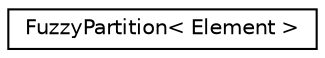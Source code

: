 digraph "Graphical Class Hierarchy"
{
 // LATEX_PDF_SIZE
  edge [fontname="Helvetica",fontsize="10",labelfontname="Helvetica",labelfontsize="10"];
  node [fontname="Helvetica",fontsize="10",shape=record];
  rankdir="LR";
  Node0 [label="FuzzyPartition\< Element \>",height=0.2,width=0.4,color="black", fillcolor="white", style="filled",URL="$class_fuzzy_partition.html",tooltip="Clusters are implicitly defined because of cluster merging (what would make unique IDs complicated to..."];
}

